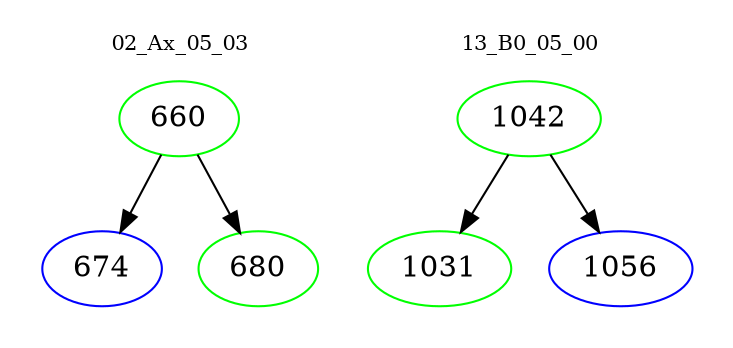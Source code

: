 digraph{
subgraph cluster_0 {
color = white
label = "02_Ax_05_03";
fontsize=10;
T0_660 [label="660", color="green"]
T0_660 -> T0_674 [color="black"]
T0_674 [label="674", color="blue"]
T0_660 -> T0_680 [color="black"]
T0_680 [label="680", color="green"]
}
subgraph cluster_1 {
color = white
label = "13_B0_05_00";
fontsize=10;
T1_1042 [label="1042", color="green"]
T1_1042 -> T1_1031 [color="black"]
T1_1031 [label="1031", color="green"]
T1_1042 -> T1_1056 [color="black"]
T1_1056 [label="1056", color="blue"]
}
}
